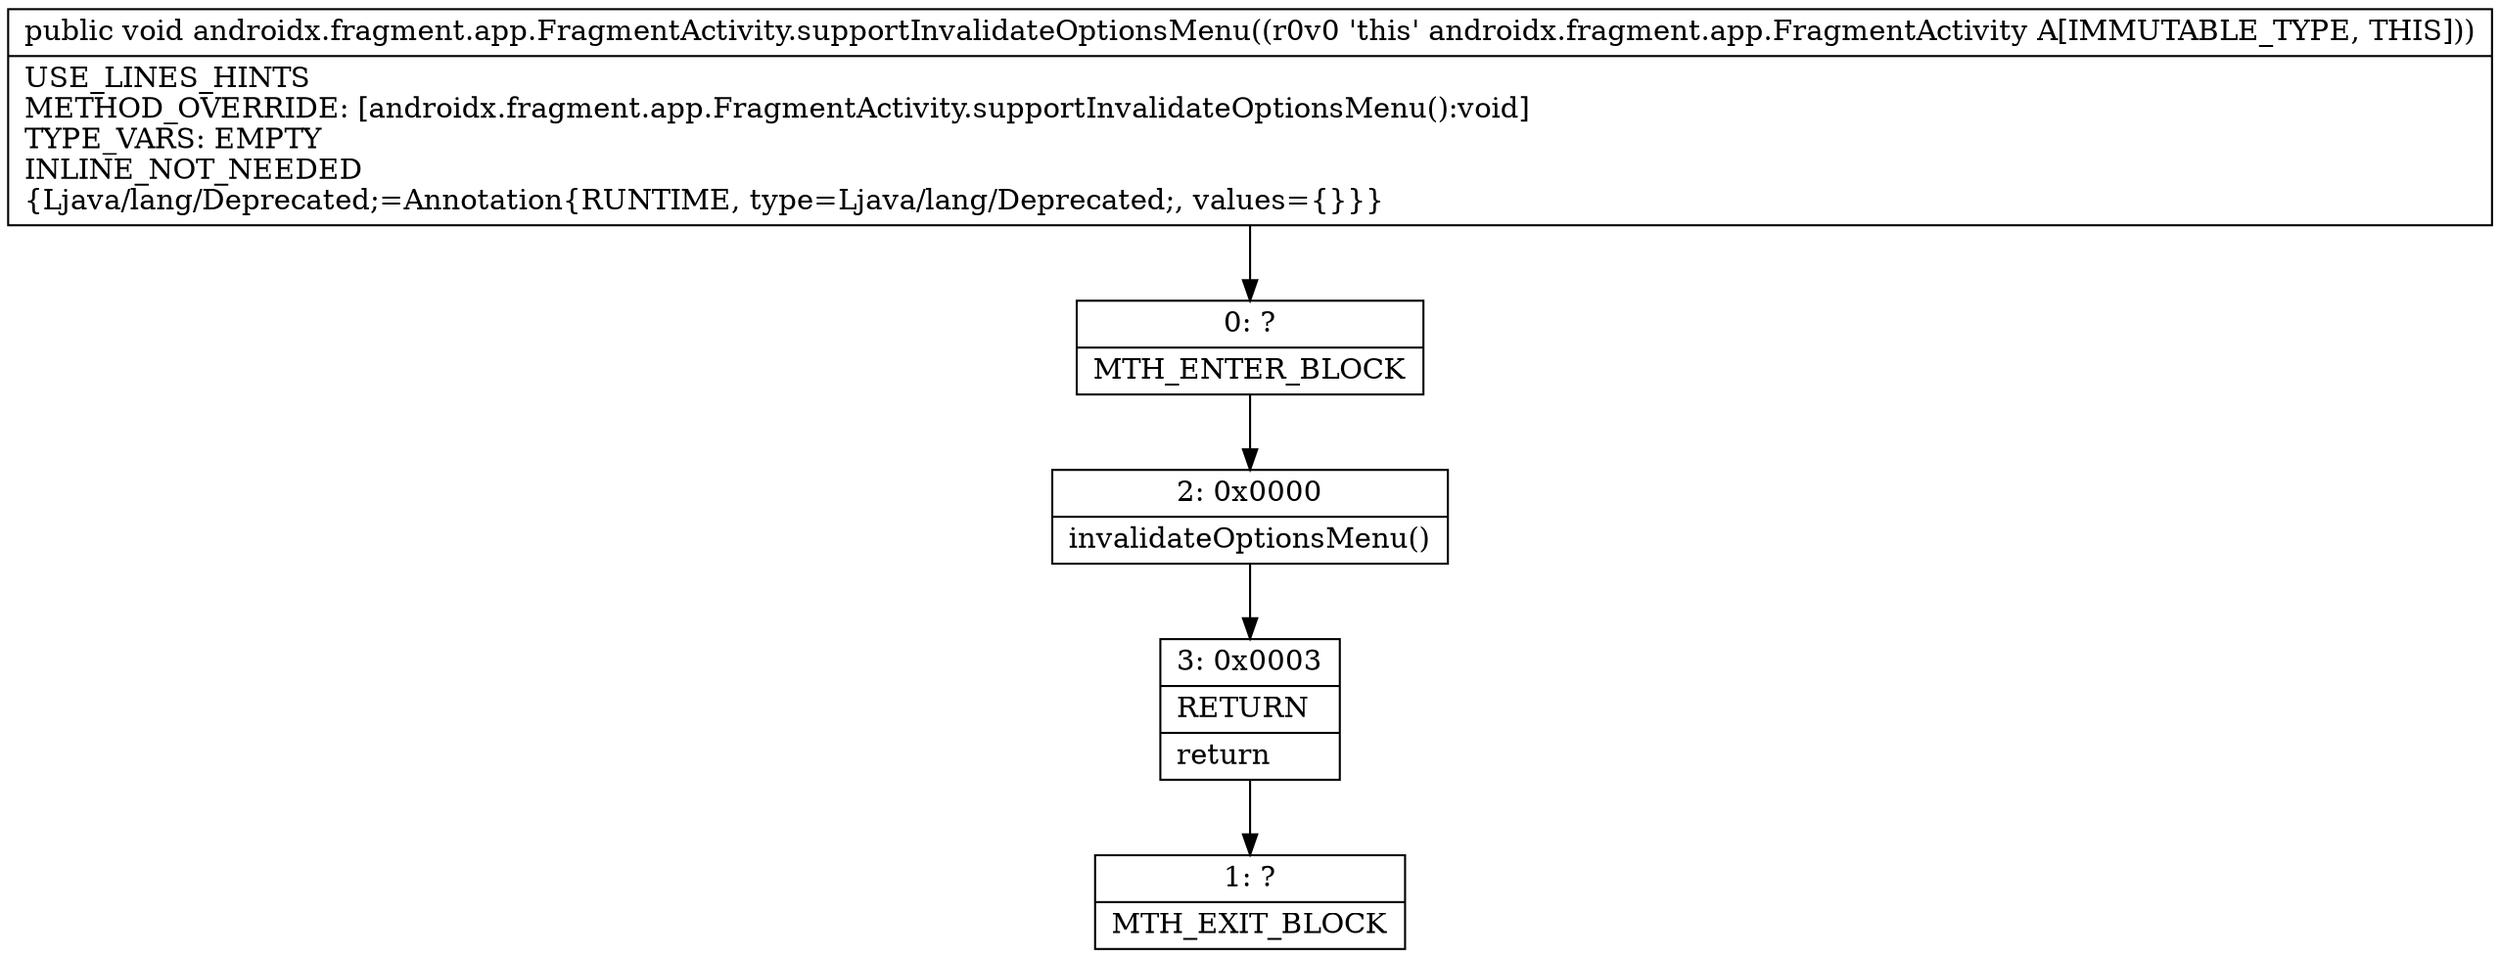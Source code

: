 digraph "CFG forandroidx.fragment.app.FragmentActivity.supportInvalidateOptionsMenu()V" {
Node_0 [shape=record,label="{0\:\ ?|MTH_ENTER_BLOCK\l}"];
Node_2 [shape=record,label="{2\:\ 0x0000|invalidateOptionsMenu()\l}"];
Node_3 [shape=record,label="{3\:\ 0x0003|RETURN\l|return\l}"];
Node_1 [shape=record,label="{1\:\ ?|MTH_EXIT_BLOCK\l}"];
MethodNode[shape=record,label="{public void androidx.fragment.app.FragmentActivity.supportInvalidateOptionsMenu((r0v0 'this' androidx.fragment.app.FragmentActivity A[IMMUTABLE_TYPE, THIS]))  | USE_LINES_HINTS\lMETHOD_OVERRIDE: [androidx.fragment.app.FragmentActivity.supportInvalidateOptionsMenu():void]\lTYPE_VARS: EMPTY\lINLINE_NOT_NEEDED\l\{Ljava\/lang\/Deprecated;=Annotation\{RUNTIME, type=Ljava\/lang\/Deprecated;, values=\{\}\}\}\l}"];
MethodNode -> Node_0;Node_0 -> Node_2;
Node_2 -> Node_3;
Node_3 -> Node_1;
}

